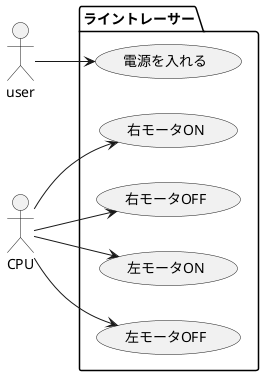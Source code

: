 @startuml 演習６－５
left to right direction
actor user
actor CPU
package ライントレーサー{
    usecase 電源を入れる
    usecase 右モータON
    usecase 右モータOFF
    usecase 左モータON
    usecase 左モータOFF
}
user --> 電源を入れる
CPU --> 右モータON
CPU --> 右モータOFF
CPU --> 左モータON
CPU --> 左モータOFF
@enduml
